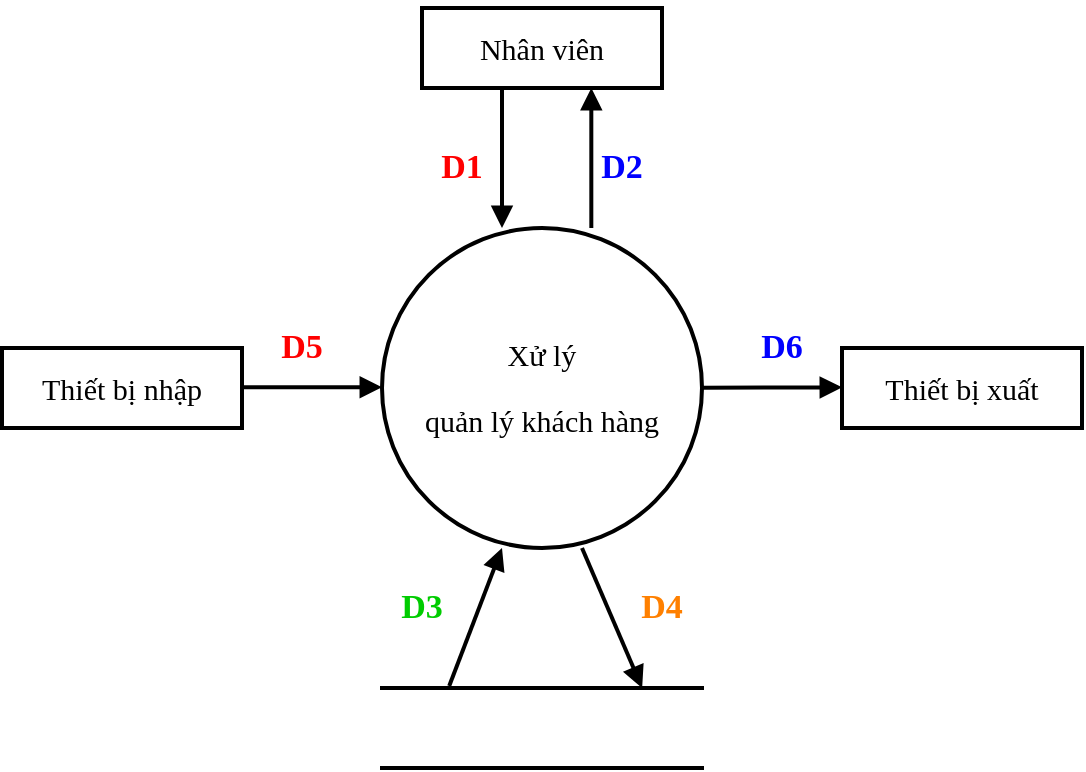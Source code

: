 <mxfile version="13.8.8" type="device"><diagram id="t-P80CdfCpkdoyVRp0Ju" name="Page-1"><mxGraphModel dx="118" dy="480" grid="0" gridSize="10" guides="1" tooltips="1" connect="1" arrows="1" fold="1" page="0" pageScale="1" pageWidth="827" pageHeight="1169" math="0" shadow="0"><root><mxCell id="0"/><mxCell id="1" parent="0"/><mxCell id="MVnwVu0T7SqaEnsaQS4A-35" value="&lt;pre style=&quot;font-size: 15px&quot;&gt;&lt;font face=&quot;Times New Roman&quot; style=&quot;font-size: 15px&quot;&gt;Thiết bị nhập&lt;/font&gt;&lt;/pre&gt;" style="rounded=0;whiteSpace=wrap;html=1;strokeWidth=2;fontSize=15;" parent="1" vertex="1"><mxGeometry x="450" y="560" width="120" height="40" as="geometry"/></mxCell><mxCell id="MVnwVu0T7SqaEnsaQS4A-36" value="&lt;pre style=&quot;font-size: 15px&quot;&gt;&lt;font face=&quot;Times New Roman&quot;&gt;Thiết bị xuất&lt;/font&gt;&lt;/pre&gt;" style="rounded=0;whiteSpace=wrap;html=1;strokeWidth=2;" parent="1" vertex="1"><mxGeometry x="870" y="560" width="120" height="40" as="geometry"/></mxCell><mxCell id="MVnwVu0T7SqaEnsaQS4A-37" value="&lt;pre style=&quot;font-size: 15px&quot;&gt;&lt;font face=&quot;Times New Roman&quot;&gt;Nhân viên&lt;/font&gt;&lt;/pre&gt;" style="rounded=0;whiteSpace=wrap;html=1;strokeWidth=2;" parent="1" vertex="1"><mxGeometry x="660" y="390" width="120" height="40" as="geometry"/></mxCell><mxCell id="MVnwVu0T7SqaEnsaQS4A-38" value="&lt;pre style=&quot;font-size: 15px&quot;&gt;&lt;pre&gt;&lt;font face=&quot;Times New Roman&quot;&gt;Xử lý&lt;/font&gt;&lt;/pre&gt;&lt;pre&gt;&lt;font face=&quot;Times New Roman&quot;&gt;quản lý khách hàng&lt;/font&gt;&lt;/pre&gt;&lt;/pre&gt;" style="strokeWidth=2;html=1;shape=mxgraph.flowchart.start_1;whiteSpace=wrap;fontSize=15;" parent="1" vertex="1"><mxGeometry x="640" y="500" width="160" height="160" as="geometry"/></mxCell><mxCell id="MVnwVu0T7SqaEnsaQS4A-39" value="" style="endArrow=block;endFill=1;endSize=6;html=1;strokeWidth=2;" parent="1" edge="1"><mxGeometry width="100" relative="1" as="geometry"><mxPoint x="570" y="579.66" as="sourcePoint"/><mxPoint x="640" y="579.66" as="targetPoint"/></mxGeometry></mxCell><mxCell id="MVnwVu0T7SqaEnsaQS4A-40" value="" style="endArrow=block;endFill=1;endSize=6;html=1;strokeWidth=2;" parent="1" edge="1"><mxGeometry width="100" relative="1" as="geometry"><mxPoint x="800" y="579.9" as="sourcePoint"/><mxPoint x="870" y="579.66" as="targetPoint"/></mxGeometry></mxCell><mxCell id="MVnwVu0T7SqaEnsaQS4A-41" value="" style="endArrow=block;endFill=1;endSize=6;html=1;strokeWidth=2;" parent="1" edge="1"><mxGeometry width="100" relative="1" as="geometry"><mxPoint x="700" y="430" as="sourcePoint"/><mxPoint x="700" y="500" as="targetPoint"/></mxGeometry></mxCell><mxCell id="MVnwVu0T7SqaEnsaQS4A-42" value="" style="endArrow=block;endFill=1;endSize=6;html=1;strokeWidth=2;" parent="1" edge="1"><mxGeometry width="100" relative="1" as="geometry"><mxPoint x="744.66" y="500" as="sourcePoint"/><mxPoint x="744.66" y="430" as="targetPoint"/></mxGeometry></mxCell><mxCell id="MVnwVu0T7SqaEnsaQS4A-43" value="" style="html=1;dashed=0;whitespace=wrap;shape=partialRectangle;right=0;left=0;strokeWidth=2;" parent="1" vertex="1"><mxGeometry x="640" y="730" width="160" height="40" as="geometry"/></mxCell><mxCell id="MVnwVu0T7SqaEnsaQS4A-44" value="" style="endArrow=block;endFill=1;endSize=6;html=1;exitX=0.21;exitY=-0.026;exitDx=0;exitDy=0;exitPerimeter=0;strokeWidth=2;" parent="1" source="MVnwVu0T7SqaEnsaQS4A-43" edge="1"><mxGeometry width="100" relative="1" as="geometry"><mxPoint x="700" y="730" as="sourcePoint"/><mxPoint x="700" y="660" as="targetPoint"/></mxGeometry></mxCell><mxCell id="MVnwVu0T7SqaEnsaQS4A-45" value="" style="endArrow=block;endFill=1;endSize=6;html=1;entryX=0.813;entryY=0;entryDx=0;entryDy=0;entryPerimeter=0;strokeWidth=2;" parent="1" target="MVnwVu0T7SqaEnsaQS4A-43" edge="1"><mxGeometry width="100" relative="1" as="geometry"><mxPoint x="740" y="660" as="sourcePoint"/><mxPoint x="740" y="730" as="targetPoint"/></mxGeometry></mxCell><mxCell id="MVnwVu0T7SqaEnsaQS4A-46" value="&lt;font face=&quot;Times New Roman&quot; color=&quot;#0000ff&quot;&gt;&lt;span style=&quot;font-size: 17px&quot;&gt;D6&lt;/span&gt;&lt;/font&gt;" style="text;html=1;strokeColor=none;fillColor=none;align=center;verticalAlign=middle;whiteSpace=wrap;rounded=0;fontSize=16;fontStyle=1" parent="1" vertex="1"><mxGeometry x="820" y="550" width="40" height="20" as="geometry"/></mxCell><mxCell id="MVnwVu0T7SqaEnsaQS4A-47" value="&lt;font face=&quot;Times New Roman&quot; color=&quot;#ff0000&quot;&gt;&lt;span style=&quot;font-size: 17px&quot;&gt;D5&lt;/span&gt;&lt;/font&gt;" style="text;html=1;strokeColor=none;fillColor=none;align=center;verticalAlign=middle;whiteSpace=wrap;rounded=0;fontSize=16;fontStyle=1" parent="1" vertex="1"><mxGeometry x="580" y="550" width="40" height="20" as="geometry"/></mxCell><mxCell id="MVnwVu0T7SqaEnsaQS4A-48" value="&lt;font face=&quot;Times New Roman&quot; color=&quot;#ff0000&quot;&gt;&lt;span style=&quot;font-size: 17px&quot;&gt;D1&lt;/span&gt;&lt;/font&gt;" style="text;html=1;strokeColor=none;fillColor=none;align=center;verticalAlign=middle;whiteSpace=wrap;rounded=0;fontSize=16;fontStyle=1" parent="1" vertex="1"><mxGeometry x="660" y="460" width="40" height="20" as="geometry"/></mxCell><mxCell id="MVnwVu0T7SqaEnsaQS4A-49" value="&lt;font face=&quot;Times New Roman&quot; color=&quot;#0000ff&quot;&gt;&lt;span style=&quot;font-size: 17px&quot;&gt;D2&lt;/span&gt;&lt;/font&gt;" style="text;html=1;strokeColor=none;fillColor=none;align=center;verticalAlign=middle;whiteSpace=wrap;rounded=0;fontSize=16;fontStyle=1" parent="1" vertex="1"><mxGeometry x="740" y="460" width="40" height="20" as="geometry"/></mxCell><mxCell id="MVnwVu0T7SqaEnsaQS4A-50" value="&lt;font face=&quot;Times New Roman&quot; color=&quot;#00cc00&quot;&gt;&lt;span style=&quot;font-size: 17px&quot;&gt;D3&lt;/span&gt;&lt;/font&gt;" style="text;html=1;strokeColor=none;fillColor=none;align=center;verticalAlign=middle;whiteSpace=wrap;rounded=0;fontSize=16;fontStyle=1" parent="1" vertex="1"><mxGeometry x="640" y="680" width="40" height="20" as="geometry"/></mxCell><mxCell id="MVnwVu0T7SqaEnsaQS4A-51" value="&lt;font face=&quot;Times New Roman&quot; color=&quot;#ff8000&quot;&gt;&lt;span style=&quot;font-size: 17px&quot;&gt;D4&lt;/span&gt;&lt;/font&gt;" style="text;html=1;strokeColor=none;fillColor=none;align=center;verticalAlign=middle;whiteSpace=wrap;rounded=0;fontSize=16;fontStyle=1" parent="1" vertex="1"><mxGeometry x="760" y="680" width="40" height="20" as="geometry"/></mxCell></root></mxGraphModel></diagram></mxfile>
